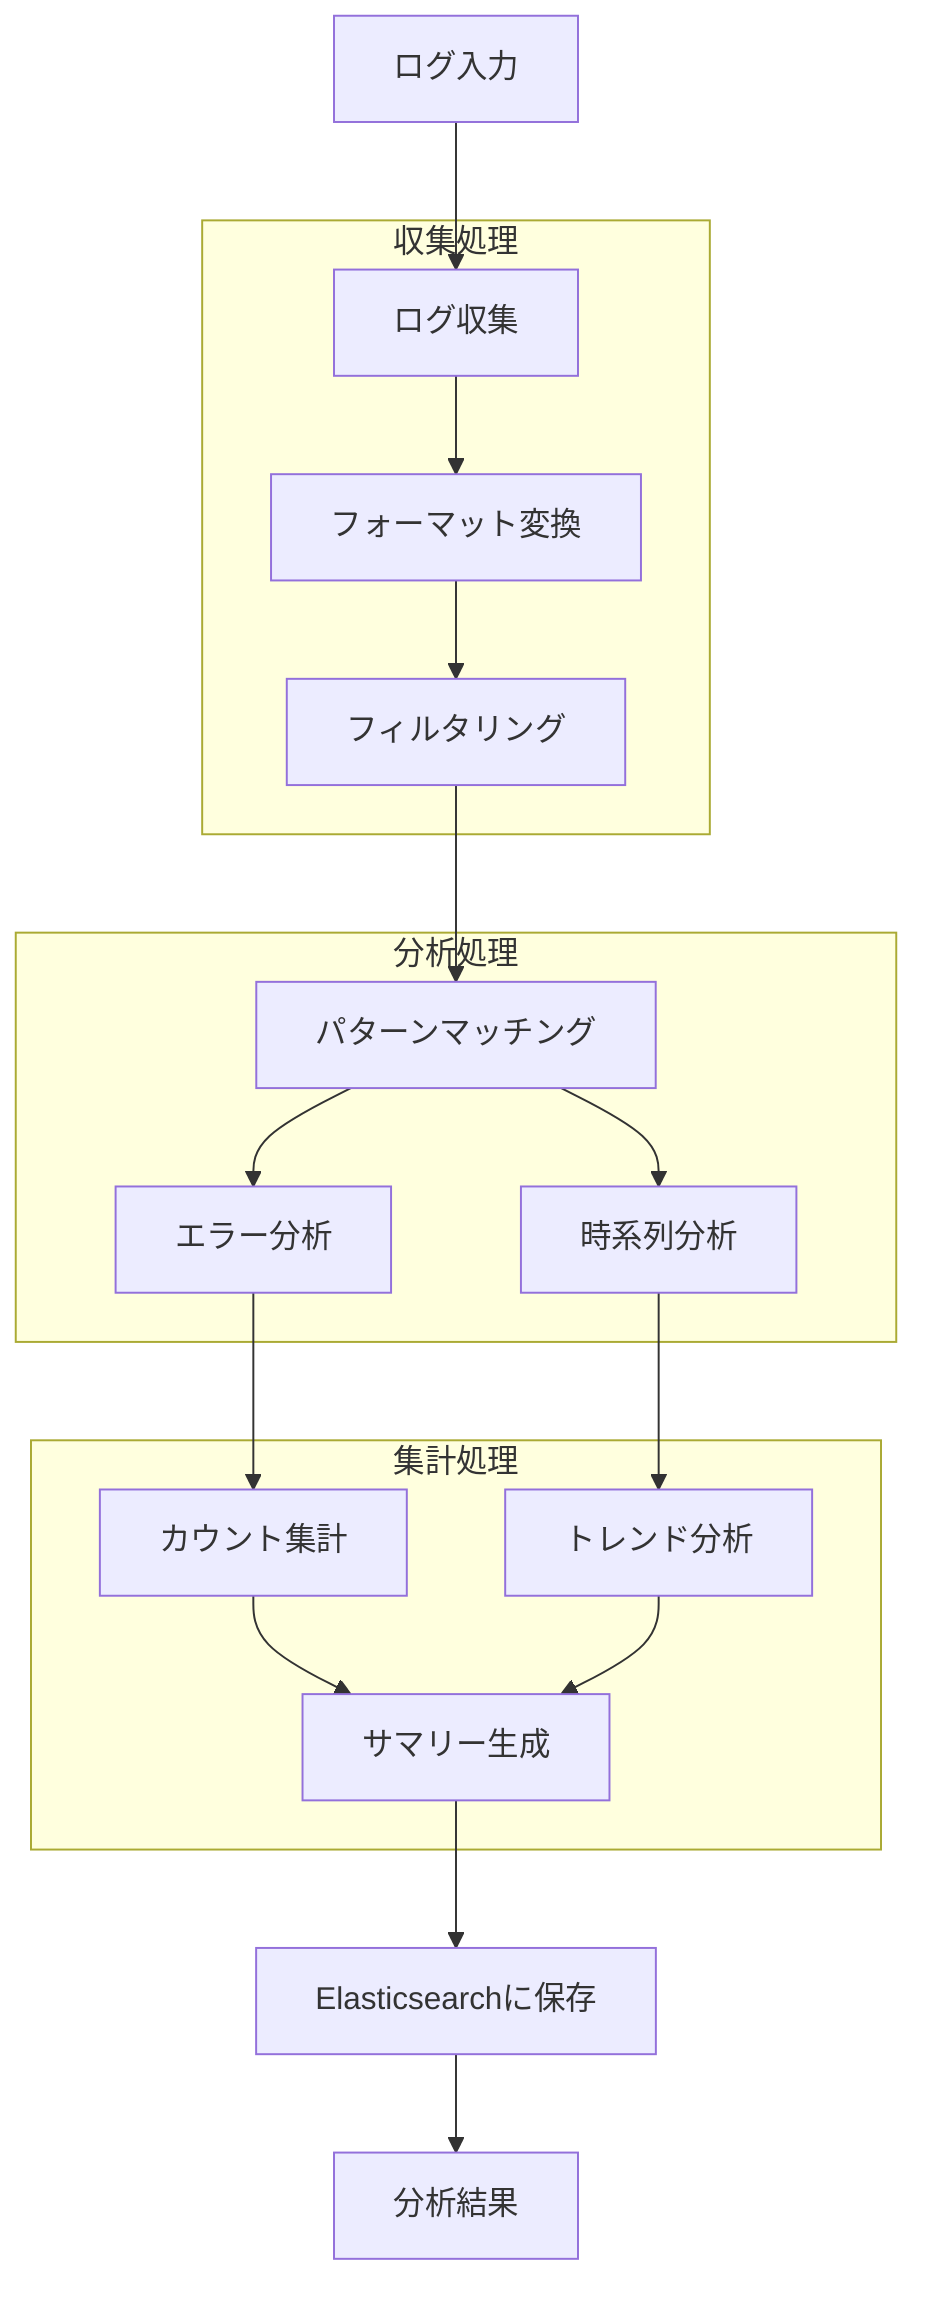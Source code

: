 flowchart TB
    Input[ログ入力] --> Collect[ログ収集]
    
    subgraph Collection[収集処理]
        Collect --> Format[フォーマット変換]
        Format --> Filter[フィルタリング]
    end
    
    subgraph Analysis[分析処理]
        Filter --> Pattern[パターンマッチング]
        Pattern --> Temporal[時系列分析]
        Pattern --> Error[エラー分析]
    end
    
    subgraph Aggregation[集計処理]
        Error --> Count[カウント集計]
        Temporal --> Trend[トレンド分析]
        Count --> Summary[サマリー生成]
        Trend --> Summary
    end
    
    Summary --> Store[Elasticsearchに保存]
    Store --> Output[分析結果]